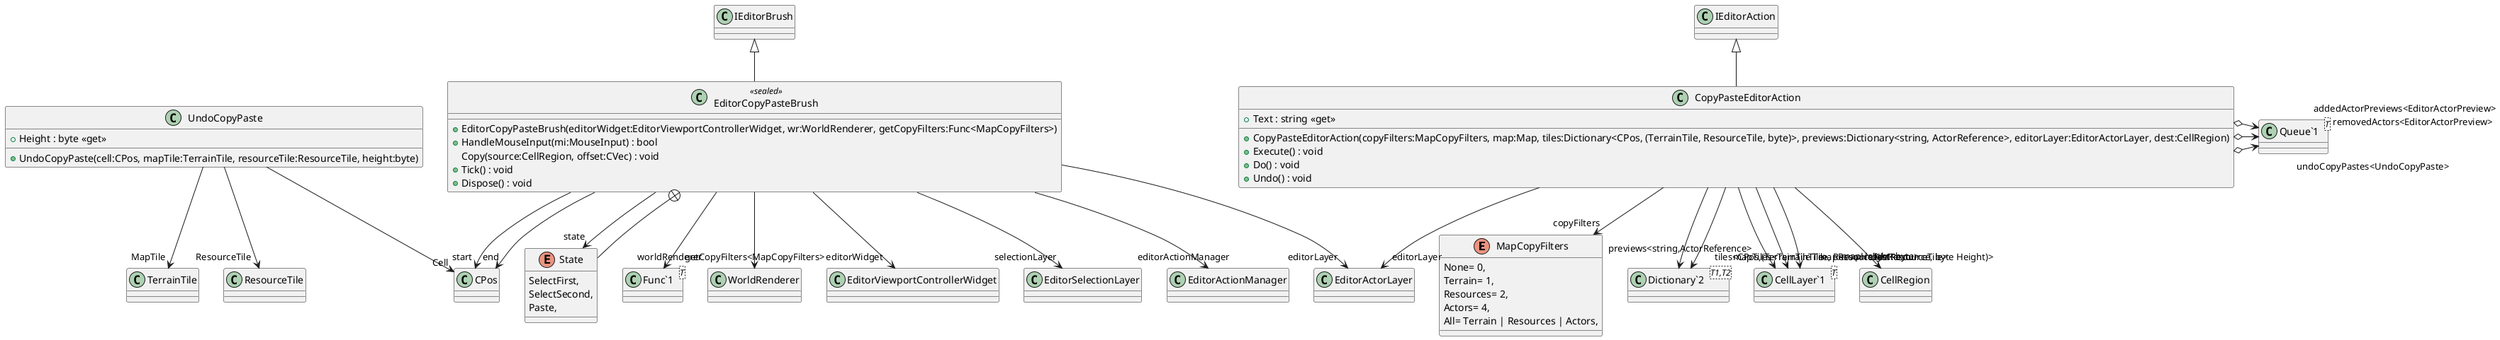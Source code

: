 @startuml
enum MapCopyFilters {
    None= 0,
    Terrain= 1,
    Resources= 2,
    Actors= 4,
    All= Terrain | Resources | Actors,
}
class EditorCopyPasteBrush <<sealed>> {
    + EditorCopyPasteBrush(editorWidget:EditorViewportControllerWidget, wr:WorldRenderer, getCopyFilters:Func<MapCopyFilters>)
    + HandleMouseInput(mi:MouseInput) : bool
    Copy(source:CellRegion, offset:CVec) : void
    + Tick() : void
    + Dispose() : void
}
class CopyPasteEditorAction {
    + Text : string <<get>>
    + CopyPasteEditorAction(copyFilters:MapCopyFilters, map:Map, tiles:Dictionary<CPos, (TerrainTile, ResourceTile, byte)>, previews:Dictionary<string, ActorReference>, editorLayer:EditorActorLayer, dest:CellRegion)
    + Execute() : void
    + Do() : void
    + Undo() : void
}
class UndoCopyPaste {
    + Height : byte <<get>>
    + UndoCopyPaste(cell:CPos, mapTile:TerrainTile, resourceTile:ResourceTile, height:byte)
}
enum State {
    SelectFirst,
    SelectSecond,
    Paste,
}
class "Func`1"<T> {
}
class "Dictionary`2"<T1,T2> {
}
class "CellLayer`1"<T> {
}
class "Queue`1"<T> {
}
IEditorBrush <|-- EditorCopyPasteBrush
EditorCopyPasteBrush --> "worldRenderer" WorldRenderer
EditorCopyPasteBrush --> "editorWidget" EditorViewportControllerWidget
EditorCopyPasteBrush --> "selectionLayer" EditorSelectionLayer
EditorCopyPasteBrush --> "editorLayer" EditorActorLayer
EditorCopyPasteBrush --> "getCopyFilters<MapCopyFilters>" "Func`1"
EditorCopyPasteBrush --> "editorActionManager" EditorActionManager
EditorCopyPasteBrush --> "state" State
EditorCopyPasteBrush --> "start" CPos
EditorCopyPasteBrush --> "end" CPos
IEditorAction <|-- CopyPasteEditorAction
CopyPasteEditorAction --> "copyFilters" MapCopyFilters
CopyPasteEditorAction --> "tiles<CPos,(TerrainTile Tile, ResourceTile Resource, byte Height)>" "Dictionary`2"
CopyPasteEditorAction --> "previews<string,ActorReference>" "Dictionary`2"
CopyPasteEditorAction --> "editorLayer" EditorActorLayer
CopyPasteEditorAction --> "dest" CellRegion
CopyPasteEditorAction --> "mapTiles<TerrainTile>" "CellLayer`1"
CopyPasteEditorAction --> "mapHeight<byte>" "CellLayer`1"
CopyPasteEditorAction --> "mapResources<ResourceTile>" "CellLayer`1"
CopyPasteEditorAction o-> "undoCopyPastes<UndoCopyPaste>" "Queue`1"
CopyPasteEditorAction o-> "removedActors<EditorActorPreview>" "Queue`1"
CopyPasteEditorAction o-> "addedActorPreviews<EditorActorPreview>" "Queue`1"
UndoCopyPaste --> "Cell" CPos
UndoCopyPaste --> "MapTile" TerrainTile
UndoCopyPaste --> "ResourceTile" ResourceTile
EditorCopyPasteBrush +-- State
@enduml
